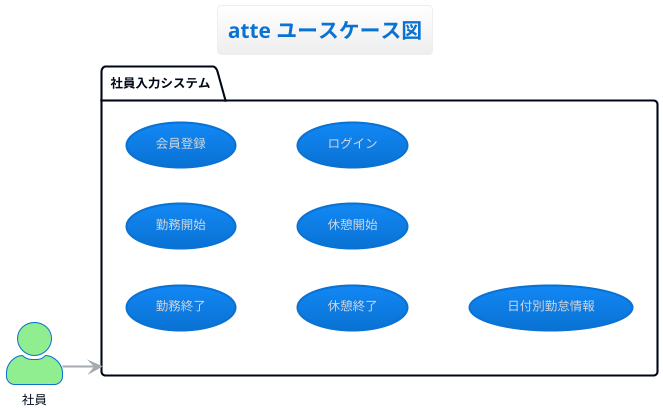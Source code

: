 @startuml ユースケース図
title atte ユースケース図

!theme cloudscape-design

left to right direction

skinparam actorstyle awesome

actor 社員 #LightGreen

package "社員入力システム" {
    usecase 勤務終了
    usecase 勤務開始
    usecase 会員登録
    usecase 休憩終了
    usecase 休憩開始
    usecase ログイン
    usecase 日付別勤怠情報
    }
社員 --> 社員入力システム

@enduml
